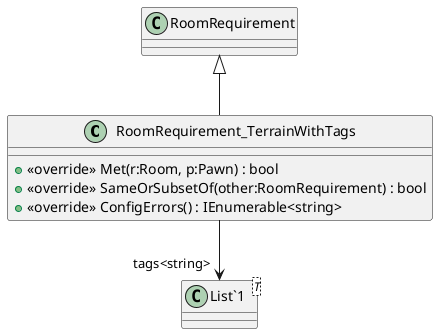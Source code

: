 @startuml
class RoomRequirement_TerrainWithTags {
    + <<override>> Met(r:Room, p:Pawn) : bool
    + <<override>> SameOrSubsetOf(other:RoomRequirement) : bool
    + <<override>> ConfigErrors() : IEnumerable<string>
}
class "List`1"<T> {
}
RoomRequirement <|-- RoomRequirement_TerrainWithTags
RoomRequirement_TerrainWithTags --> "tags<string>" "List`1"
@enduml
